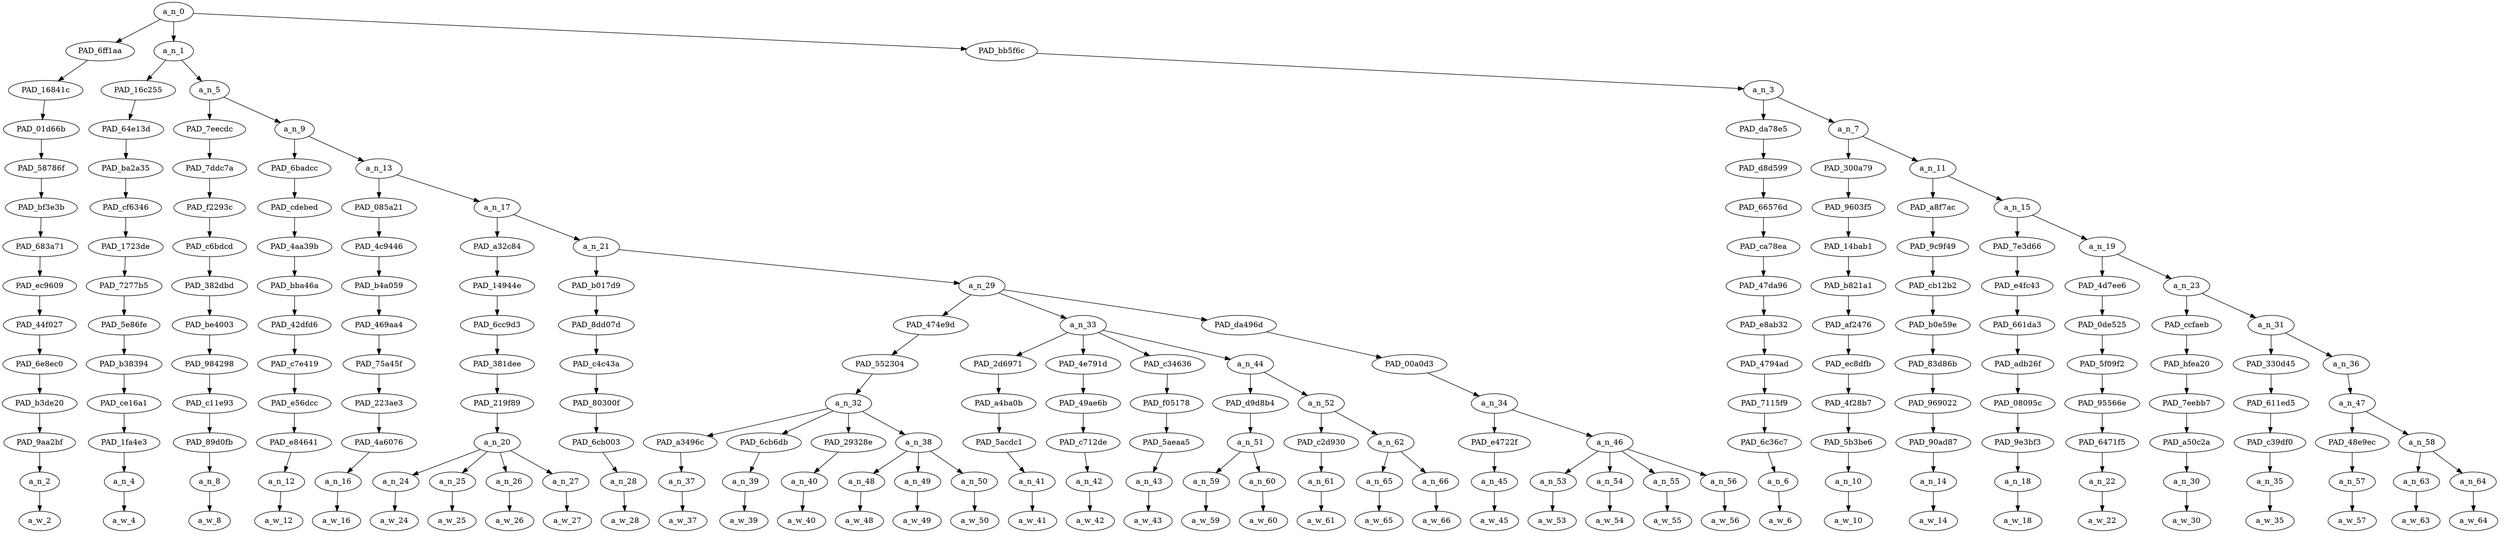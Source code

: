 strict digraph "" {
	a_n_0	[div_dir=1,
		index=0,
		level=13,
		pos="19.75265842013889,13!",
		text_span="[0, 1, 2, 3, 4, 5, 6, 7, 8, 9, 10, 11, 12, 13, 14, 15, 16, 17, 18, 19, 20, 21, 22, 23, 24, 25, 26, 27, 28, 29, 30, 31, 32, 33, 34, \
35, 36, 37, 38]",
		value=1.00000001];
	PAD_6ff1aa	[div_dir=1,
		index=1,
		level=12,
		pos="28.0,12!",
		text_span="[28]",
		value=0.01190801];
	a_n_0 -> PAD_6ff1aa;
	a_n_1	[div_dir=1,
		index=0,
		level=12,
		pos="1.2599283854166667,12!",
		text_span="[0, 1, 2, 3, 4, 5, 6, 7, 8, 9, 10, 11, 12, 13, 14, 15, 16, 17, 18, 19, 20, 21, 22, 23, 24, 25, 26, 27]",
		value=0.72565958];
	a_n_0 -> a_n_1;
	PAD_bb5f6c	[div_dir=1,
		index=2,
		level=12,
		pos="29.998046875,12!",
		text_span="[29, 30, 31, 32, 33, 34, 35, 36, 37, 38]",
		value=0.26211766];
	a_n_0 -> PAD_bb5f6c;
	PAD_16841c	[div_dir=1,
		index=2,
		level=11,
		pos="28.0,11!",
		text_span="[28]",
		value=0.01190801];
	PAD_6ff1aa -> PAD_16841c;
	PAD_01d66b	[div_dir=1,
		index=3,
		level=10,
		pos="28.0,10!",
		text_span="[28]",
		value=0.01190801];
	PAD_16841c -> PAD_01d66b;
	PAD_58786f	[div_dir=1,
		index=4,
		level=9,
		pos="28.0,9!",
		text_span="[28]",
		value=0.01190801];
	PAD_01d66b -> PAD_58786f;
	PAD_bf3e3b	[div_dir=1,
		index=5,
		level=8,
		pos="28.0,8!",
		text_span="[28]",
		value=0.01190801];
	PAD_58786f -> PAD_bf3e3b;
	PAD_683a71	[div_dir=1,
		index=6,
		level=7,
		pos="28.0,7!",
		text_span="[28]",
		value=0.01190801];
	PAD_bf3e3b -> PAD_683a71;
	PAD_ec9609	[div_dir=1,
		index=7,
		level=6,
		pos="28.0,6!",
		text_span="[28]",
		value=0.01190801];
	PAD_683a71 -> PAD_ec9609;
	PAD_44f027	[div_dir=1,
		index=9,
		level=5,
		pos="28.0,5!",
		text_span="[28]",
		value=0.01190801];
	PAD_ec9609 -> PAD_44f027;
	PAD_6e8ec0	[div_dir=1,
		index=12,
		level=4,
		pos="28.0,4!",
		text_span="[28]",
		value=0.01190801];
	PAD_44f027 -> PAD_6e8ec0;
	PAD_b3de20	[div_dir=1,
		index=13,
		level=3,
		pos="28.0,3!",
		text_span="[28]",
		value=0.01190801];
	PAD_6e8ec0 -> PAD_b3de20;
	PAD_9aa2bf	[div_dir=1,
		index=18,
		level=2,
		pos="28.0,2!",
		text_span="[28]",
		value=0.01190801];
	PAD_b3de20 -> PAD_9aa2bf;
	a_n_2	[div_dir=1,
		index=28,
		level=1,
		pos="28.0,1!",
		text_span="[28]",
		value=0.01190801];
	PAD_9aa2bf -> a_n_2;
	a_w_2	[div_dir=0,
		index=28,
		level=0,
		pos="28,0!",
		text_span="[28]",
		value=now];
	a_n_2 -> a_w_2;
	PAD_16c255	[div_dir=1,
		index=0,
		level=11,
		pos="0.0,11!",
		text_span="[0]",
		value=0.02246924];
	a_n_1 -> PAD_16c255;
	a_n_5	[div_dir=1,
		index=1,
		level=11,
		pos="2.5198567708333335,11!",
		text_span="[1, 2, 3, 4, 5, 6, 7, 8, 9, 10, 11, 12, 13, 14, 15, 16, 17, 18, 19, 20, 21, 22, 23, 24, 25, 26, 27]",
		value=0.70299127];
	a_n_1 -> a_n_5;
	PAD_64e13d	[div_dir=1,
		index=0,
		level=10,
		pos="0.0,10!",
		text_span="[0]",
		value=0.02246924];
	PAD_16c255 -> PAD_64e13d;
	PAD_ba2a35	[div_dir=1,
		index=0,
		level=9,
		pos="0.0,9!",
		text_span="[0]",
		value=0.02246924];
	PAD_64e13d -> PAD_ba2a35;
	PAD_cf6346	[div_dir=1,
		index=0,
		level=8,
		pos="0.0,8!",
		text_span="[0]",
		value=0.02246924];
	PAD_ba2a35 -> PAD_cf6346;
	PAD_1723de	[div_dir=1,
		index=0,
		level=7,
		pos="0.0,7!",
		text_span="[0]",
		value=0.02246924];
	PAD_cf6346 -> PAD_1723de;
	PAD_7277b5	[div_dir=1,
		index=0,
		level=6,
		pos="0.0,6!",
		text_span="[0]",
		value=0.02246924];
	PAD_1723de -> PAD_7277b5;
	PAD_5e86fe	[div_dir=1,
		index=0,
		level=5,
		pos="0.0,5!",
		text_span="[0]",
		value=0.02246924];
	PAD_7277b5 -> PAD_5e86fe;
	PAD_b38394	[div_dir=1,
		index=0,
		level=4,
		pos="0.0,4!",
		text_span="[0]",
		value=0.02246924];
	PAD_5e86fe -> PAD_b38394;
	PAD_ce16a1	[div_dir=1,
		index=0,
		level=3,
		pos="0.0,3!",
		text_span="[0]",
		value=0.02246924];
	PAD_b38394 -> PAD_ce16a1;
	PAD_1fa4e3	[div_dir=1,
		index=0,
		level=2,
		pos="0.0,2!",
		text_span="[0]",
		value=0.02246924];
	PAD_ce16a1 -> PAD_1fa4e3;
	a_n_4	[div_dir=1,
		index=0,
		level=1,
		pos="0.0,1!",
		text_span="[0]",
		value=0.02246924];
	PAD_1fa4e3 -> a_n_4;
	a_w_4	[div_dir=0,
		index=0,
		level=0,
		pos="0,0!",
		text_span="[0]",
		value=thanks];
	a_n_4 -> a_w_4;
	PAD_7eecdc	[div_dir=1,
		index=1,
		level=10,
		pos="1.0,10!",
		text_span="[1]",
		value=0.01599977];
	a_n_5 -> PAD_7eecdc;
	a_n_9	[div_dir=1,
		index=2,
		level=10,
		pos="4.039713541666667,10!",
		text_span="[2, 3, 4, 5, 6, 7, 8, 9, 10, 11, 12, 13, 14, 15, 16, 17, 18, 19, 20, 21, 22, 23, 24, 25, 26, 27]",
		value=0.68682245];
	a_n_5 -> a_n_9;
	PAD_7ddc7a	[div_dir=1,
		index=1,
		level=9,
		pos="1.0,9!",
		text_span="[1]",
		value=0.01599977];
	PAD_7eecdc -> PAD_7ddc7a;
	PAD_f2293c	[div_dir=1,
		index=1,
		level=8,
		pos="1.0,8!",
		text_span="[1]",
		value=0.01599977];
	PAD_7ddc7a -> PAD_f2293c;
	PAD_c6bdcd	[div_dir=1,
		index=1,
		level=7,
		pos="1.0,7!",
		text_span="[1]",
		value=0.01599977];
	PAD_f2293c -> PAD_c6bdcd;
	PAD_382dbd	[div_dir=1,
		index=1,
		level=6,
		pos="1.0,6!",
		text_span="[1]",
		value=0.01599977];
	PAD_c6bdcd -> PAD_382dbd;
	PAD_be4003	[div_dir=1,
		index=1,
		level=5,
		pos="1.0,5!",
		text_span="[1]",
		value=0.01599977];
	PAD_382dbd -> PAD_be4003;
	PAD_984298	[div_dir=1,
		index=1,
		level=4,
		pos="1.0,4!",
		text_span="[1]",
		value=0.01599977];
	PAD_be4003 -> PAD_984298;
	PAD_c11e93	[div_dir=1,
		index=1,
		level=3,
		pos="1.0,3!",
		text_span="[1]",
		value=0.01599977];
	PAD_984298 -> PAD_c11e93;
	PAD_89d0fb	[div_dir=1,
		index=1,
		level=2,
		pos="1.0,2!",
		text_span="[1]",
		value=0.01599977];
	PAD_c11e93 -> PAD_89d0fb;
	a_n_8	[div_dir=1,
		index=1,
		level=1,
		pos="1.0,1!",
		text_span="[1]",
		value=0.01599977];
	PAD_89d0fb -> a_n_8;
	a_w_8	[div_dir=0,
		index=1,
		level=0,
		pos="1,0!",
		text_span="[1]",
		value=to];
	a_n_8 -> a_w_8;
	PAD_6badcc	[div_dir=1,
		index=2,
		level=9,
		pos="2.0,9!",
		text_span="[2]",
		value=0.04995999];
	a_n_9 -> PAD_6badcc;
	a_n_13	[div_dir=1,
		index=3,
		level=9,
		pos="6.079427083333334,9!",
		text_span="[3, 4, 5, 6, 7, 8, 9, 10, 11, 12, 13, 14, 15, 16, 17, 18, 19, 20, 21, 22, 23, 24, 25, 26, 27]",
		value=0.63670015];
	a_n_9 -> a_n_13;
	PAD_cdebed	[div_dir=1,
		index=2,
		level=8,
		pos="2.0,8!",
		text_span="[2]",
		value=0.04995999];
	PAD_6badcc -> PAD_cdebed;
	PAD_4aa39b	[div_dir=1,
		index=2,
		level=7,
		pos="2.0,7!",
		text_span="[2]",
		value=0.04995999];
	PAD_cdebed -> PAD_4aa39b;
	PAD_bba46a	[div_dir=1,
		index=2,
		level=6,
		pos="2.0,6!",
		text_span="[2]",
		value=0.04995999];
	PAD_4aa39b -> PAD_bba46a;
	PAD_42dfd6	[div_dir=1,
		index=2,
		level=5,
		pos="2.0,5!",
		text_span="[2]",
		value=0.04995999];
	PAD_bba46a -> PAD_42dfd6;
	PAD_c7e419	[div_dir=1,
		index=2,
		level=4,
		pos="2.0,4!",
		text_span="[2]",
		value=0.04995999];
	PAD_42dfd6 -> PAD_c7e419;
	PAD_e56dcc	[div_dir=1,
		index=2,
		level=3,
		pos="2.0,3!",
		text_span="[2]",
		value=0.04995999];
	PAD_c7e419 -> PAD_e56dcc;
	PAD_e84641	[div_dir=1,
		index=2,
		level=2,
		pos="2.0,2!",
		text_span="[2]",
		value=0.04995999];
	PAD_e56dcc -> PAD_e84641;
	a_n_12	[div_dir=1,
		index=2,
		level=1,
		pos="2.0,1!",
		text_span="[2]",
		value=0.04995999];
	PAD_e84641 -> a_n_12;
	a_w_12	[div_dir=0,
		index=2,
		level=0,
		pos="2,0!",
		text_span="[2]",
		value=retard];
	a_n_12 -> a_w_12;
	PAD_085a21	[div_dir=-1,
		index=3,
		level=8,
		pos="3.0,8!",
		text_span="[3]",
		value=0.02267283];
	a_n_13 -> PAD_085a21;
	a_n_17	[div_dir=1,
		index=4,
		level=8,
		pos="9.158854166666668,8!",
		text_span="[4, 5, 6, 7, 8, 9, 10, 11, 12, 13, 14, 15, 16, 17, 18, 19, 20, 21, 22, 23, 24, 25, 26, 27]",
		value=0.61386813];
	a_n_13 -> a_n_17;
	PAD_4c9446	[div_dir=-1,
		index=3,
		level=7,
		pos="3.0,7!",
		text_span="[3]",
		value=0.02267283];
	PAD_085a21 -> PAD_4c9446;
	PAD_b4a059	[div_dir=-1,
		index=3,
		level=6,
		pos="3.0,6!",
		text_span="[3]",
		value=0.02267283];
	PAD_4c9446 -> PAD_b4a059;
	PAD_469aa4	[div_dir=-1,
		index=3,
		level=5,
		pos="3.0,5!",
		text_span="[3]",
		value=0.02267283];
	PAD_b4a059 -> PAD_469aa4;
	PAD_75a45f	[div_dir=-1,
		index=3,
		level=4,
		pos="3.0,4!",
		text_span="[3]",
		value=0.02267283];
	PAD_469aa4 -> PAD_75a45f;
	PAD_223ae3	[div_dir=-1,
		index=3,
		level=3,
		pos="3.0,3!",
		text_span="[3]",
		value=0.02267283];
	PAD_75a45f -> PAD_223ae3;
	PAD_4a6076	[div_dir=-1,
		index=3,
		level=2,
		pos="3.0,2!",
		text_span="[3]",
		value=0.02267283];
	PAD_223ae3 -> PAD_4a6076;
	a_n_16	[div_dir=-1,
		index=3,
		level=1,
		pos="3.0,1!",
		text_span="[3]",
		value=0.02267283];
	PAD_4a6076 -> a_n_16;
	a_w_16	[div_dir=0,
		index=3,
		level=0,
		pos="3,0!",
		text_span="[3]",
		value=attempting];
	a_n_16 -> a_w_16;
	PAD_a32c84	[div_dir=1,
		index=4,
		level=7,
		pos="5.5,7!",
		text_span="[4, 5, 6, 7]",
		value=0.19923469];
	a_n_17 -> PAD_a32c84;
	a_n_21	[div_dir=1,
		index=5,
		level=7,
		pos="12.817708333333334,7!",
		text_span="[8, 9, 10, 11, 12, 13, 14, 15, 16, 17, 18, 19, 20, 21, 22, 23, 24, 25, 26, 27]",
		value=0.41447282];
	a_n_17 -> a_n_21;
	PAD_14944e	[div_dir=1,
		index=4,
		level=6,
		pos="5.5,6!",
		text_span="[4, 5, 6, 7]",
		value=0.19923469];
	PAD_a32c84 -> PAD_14944e;
	PAD_6cc9d3	[div_dir=1,
		index=4,
		level=5,
		pos="5.5,5!",
		text_span="[4, 5, 6, 7]",
		value=0.19923469];
	PAD_14944e -> PAD_6cc9d3;
	PAD_381dee	[div_dir=1,
		index=4,
		level=4,
		pos="5.5,4!",
		text_span="[4, 5, 6, 7]",
		value=0.19923469];
	PAD_6cc9d3 -> PAD_381dee;
	PAD_219f89	[div_dir=1,
		index=4,
		level=3,
		pos="5.5,3!",
		text_span="[4, 5, 6, 7]",
		value=0.19923469];
	PAD_381dee -> PAD_219f89;
	a_n_20	[div_dir=1,
		index=4,
		level=2,
		pos="5.5,2!",
		text_span="[4, 5, 6, 7]",
		value=0.19923469];
	PAD_219f89 -> a_n_20;
	a_n_24	[div_dir=-1,
		index=4,
		level=1,
		pos="4.0,1!",
		text_span="[4]",
		value=0.04478332];
	a_n_20 -> a_n_24;
	a_n_25	[div_dir=1,
		index=5,
		level=1,
		pos="5.0,1!",
		text_span="[5]",
		value=0.10335981];
	a_n_20 -> a_n_25;
	a_n_26	[div_dir=1,
		index=6,
		level=1,
		pos="6.0,1!",
		text_span="[6]",
		value=0.02937156];
	a_n_20 -> a_n_26;
	a_n_27	[div_dir=-1,
		index=7,
		level=1,
		pos="7.0,1!",
		text_span="[7]",
		value=0.02141481];
	a_n_20 -> a_n_27;
	a_w_24	[div_dir=0,
		index=4,
		level=0,
		pos="4,0!",
		text_span="[4]",
		value=poetry];
	a_n_24 -> a_w_24;
	a_w_25	[div_dir=0,
		index=5,
		level=0,
		pos="5,0!",
		text_span="[5]",
		value=nigger];
	a_n_25 -> a_w_25;
	a_w_26	[div_dir=0,
		index=6,
		level=0,
		pos="6,0!",
		text_span="[6]",
		value=rick];
	a_n_26 -> a_w_26;
	a_w_27	[div_dir=0,
		index=7,
		level=0,
		pos="7,0!",
		text_span="[7]",
		value=ross];
	a_n_27 -> a_w_27;
	PAD_b017d9	[div_dir=1,
		index=5,
		level=6,
		pos="8.0,6!",
		text_span="[8]",
		value=0.01799417];
	a_n_21 -> PAD_b017d9;
	a_n_29	[div_dir=1,
		index=6,
		level=6,
		pos="17.635416666666668,6!",
		text_span="[9, 10, 11, 12, 13, 14, 15, 16, 17, 18, 19, 20, 21, 22, 23, 24, 25, 26, 27]",
		value=0.39642106];
	a_n_21 -> a_n_29;
	PAD_8dd07d	[div_dir=1,
		index=5,
		level=5,
		pos="8.0,5!",
		text_span="[8]",
		value=0.01799417];
	PAD_b017d9 -> PAD_8dd07d;
	PAD_c4c43a	[div_dir=1,
		index=5,
		level=4,
		pos="8.0,4!",
		text_span="[8]",
		value=0.01799417];
	PAD_8dd07d -> PAD_c4c43a;
	PAD_80300f	[div_dir=1,
		index=5,
		level=3,
		pos="8.0,3!",
		text_span="[8]",
		value=0.01799417];
	PAD_c4c43a -> PAD_80300f;
	PAD_6cb003	[div_dir=1,
		index=5,
		level=2,
		pos="8.0,2!",
		text_span="[8]",
		value=0.01799417];
	PAD_80300f -> PAD_6cb003;
	a_n_28	[div_dir=1,
		index=8,
		level=1,
		pos="8.0,1!",
		text_span="[8]",
		value=0.01799417];
	PAD_6cb003 -> a_n_28;
	a_w_28	[div_dir=0,
		index=8,
		level=0,
		pos="8,0!",
		text_span="[8]",
		value=filming];
	a_n_28 -> a_w_28;
	PAD_474e9d	[div_dir=-1,
		index=6,
		level=5,
		pos="11.75,5!",
		text_span="[9, 10, 11, 12, 13, 14]",
		value=0.16046952];
	a_n_29 -> PAD_474e9d;
	a_n_33	[div_dir=1,
		index=7,
		level=5,
		pos="16.90625,5!",
		text_span="[15, 16, 17, 18, 19, 20, 21, 22]",
		value=0.12435659];
	a_n_29 -> a_n_33;
	PAD_da496d	[div_dir=1,
		index=8,
		level=5,
		pos="24.25,5!",
		text_span="[23, 24, 25, 26, 27]",
		value=0.11154148];
	a_n_29 -> PAD_da496d;
	PAD_552304	[div_dir=-1,
		index=6,
		level=4,
		pos="11.75,4!",
		text_span="[9, 10, 11, 12, 13, 14]",
		value=0.16046952];
	PAD_474e9d -> PAD_552304;
	a_n_32	[div_dir=-1,
		index=6,
		level=3,
		pos="11.75,3!",
		text_span="[9, 10, 11, 12, 13, 14]",
		value=0.16046952];
	PAD_552304 -> a_n_32;
	PAD_a3496c	[div_dir=1,
		index=6,
		level=2,
		pos="9.0,2!",
		text_span="[9]",
		value=0.01306086];
	a_n_32 -> PAD_a3496c;
	PAD_6cb6db	[div_dir=1,
		index=8,
		level=2,
		pos="13.0,2!",
		text_span="[13]",
		value=0.01682547];
	a_n_32 -> PAD_6cb6db;
	PAD_29328e	[div_dir=1,
		index=9,
		level=2,
		pos="14.0,2!",
		text_span="[14]",
		value=0.01755633];
	a_n_32 -> PAD_29328e;
	a_n_38	[div_dir=-1,
		index=7,
		level=2,
		pos="11.0,2!",
		text_span="[10, 11, 12]",
		value=0.11302209];
	a_n_32 -> a_n_38;
	a_n_37	[div_dir=1,
		index=9,
		level=1,
		pos="9.0,1!",
		text_span="[9]",
		value=0.01306086];
	PAD_a3496c -> a_n_37;
	a_w_37	[div_dir=0,
		index=9,
		level=0,
		pos="9,0!",
		text_span="[9]",
		value=his];
	a_n_37 -> a_w_37;
	a_n_39	[div_dir=1,
		index=13,
		level=1,
		pos="13.0,1!",
		text_span="[13]",
		value=0.01682547];
	PAD_6cb6db -> a_n_39;
	a_w_39	[div_dir=0,
		index=13,
		level=0,
		pos="13,0!",
		text_span="[13]",
		value=laden];
	a_n_39 -> a_w_39;
	a_n_40	[div_dir=1,
		index=14,
		level=1,
		pos="14.0,1!",
		text_span="[14]",
		value=0.01755633];
	PAD_29328e -> a_n_40;
	a_w_40	[div_dir=0,
		index=14,
		level=0,
		pos="14,0!",
		text_span="[14]",
		value=video];
	a_n_40 -> a_w_40;
	a_n_48	[div_dir=1,
		index=10,
		level=1,
		pos="10.0,1!",
		text_span="[10]",
		value=0.05889462];
	a_n_38 -> a_n_48;
	a_n_49	[div_dir=-1,
		index=11,
		level=1,
		pos="11.0,1!",
		text_span="[11]",
		value=0.01167100];
	a_n_38 -> a_n_49;
	a_n_50	[div_dir=-1,
		index=12,
		level=1,
		pos="12.0,1!",
		text_span="[12]",
		value=0.04243301];
	a_n_38 -> a_n_50;
	a_w_48	[div_dir=0,
		index=10,
		level=0,
		pos="10,0!",
		text_span="[10]",
		value=blasphemous];
	a_n_48 -> a_w_48;
	a_w_49	[div_dir=0,
		index=11,
		level=0,
		pos="11,0!",
		text_span="[11]",
		value=and];
	a_n_49 -> a_w_49;
	a_w_50	[div_dir=0,
		index=12,
		level=0,
		pos="12,0!",
		text_span="[12]",
		value=expletive];
	a_n_50 -> a_w_50;
	PAD_2d6971	[div_dir=1,
		index=7,
		level=4,
		pos="15.0,4!",
		text_span="[15]",
		value=0.01158010];
	a_n_33 -> PAD_2d6971;
	PAD_4e791d	[div_dir=-1,
		index=8,
		level=4,
		pos="16.0,4!",
		text_span="[16]",
		value=0.01093820];
	a_n_33 -> PAD_4e791d;
	PAD_c34636	[div_dir=1,
		index=9,
		level=4,
		pos="17.0,4!",
		text_span="[17]",
		value=0.01061844];
	a_n_33 -> PAD_c34636;
	a_n_44	[div_dir=1,
		index=10,
		level=4,
		pos="19.625,4!",
		text_span="[18, 19, 20, 21, 22]",
		value=0.09115131];
	a_n_33 -> a_n_44;
	PAD_a4ba0b	[div_dir=1,
		index=7,
		level=3,
		pos="15.0,3!",
		text_span="[15]",
		value=0.01158010];
	PAD_2d6971 -> PAD_a4ba0b;
	PAD_5acdc1	[div_dir=1,
		index=10,
		level=2,
		pos="15.0,2!",
		text_span="[15]",
		value=0.01158010];
	PAD_a4ba0b -> PAD_5acdc1;
	a_n_41	[div_dir=1,
		index=15,
		level=1,
		pos="15.0,1!",
		text_span="[15]",
		value=0.01158010];
	PAD_5acdc1 -> a_n_41;
	a_w_41	[div_dir=0,
		index=15,
		level=0,
		pos="15,0!",
		text_span="[15]",
		value=in];
	a_n_41 -> a_w_41;
	PAD_49ae6b	[div_dir=-1,
		index=8,
		level=3,
		pos="16.0,3!",
		text_span="[16]",
		value=0.01093820];
	PAD_4e791d -> PAD_49ae6b;
	PAD_c712de	[div_dir=-1,
		index=11,
		level=2,
		pos="16.0,2!",
		text_span="[16]",
		value=0.01093820];
	PAD_49ae6b -> PAD_c712de;
	a_n_42	[div_dir=-1,
		index=16,
		level=1,
		pos="16.0,1!",
		text_span="[16]",
		value=0.01093820];
	PAD_c712de -> a_n_42;
	a_w_42	[div_dir=0,
		index=16,
		level=0,
		pos="16,0!",
		text_span="[16]",
		value=and1];
	a_n_42 -> a_w_42;
	PAD_f05178	[div_dir=1,
		index=9,
		level=3,
		pos="17.0,3!",
		text_span="[17]",
		value=0.01061844];
	PAD_c34636 -> PAD_f05178;
	PAD_5aeaa5	[div_dir=1,
		index=12,
		level=2,
		pos="17.0,2!",
		text_span="[17]",
		value=0.01061844];
	PAD_f05178 -> PAD_5aeaa5;
	a_n_43	[div_dir=1,
		index=17,
		level=1,
		pos="17.0,1!",
		text_span="[17]",
		value=0.01061844];
	PAD_5aeaa5 -> a_n_43;
	a_w_43	[div_dir=0,
		index=17,
		level=0,
		pos="17,0!",
		text_span="[17]",
		value=around];
	a_n_43 -> a_w_43;
	PAD_d9d8b4	[div_dir=1,
		index=10,
		level=3,
		pos="18.5,3!",
		text_span="[18, 19]",
		value=0.02614812];
	a_n_44 -> PAD_d9d8b4;
	a_n_52	[div_dir=1,
		index=11,
		level=3,
		pos="20.75,3!",
		text_span="[20, 21, 22]",
		value=0.06492781];
	a_n_44 -> a_n_52;
	a_n_51	[div_dir=1,
		index=13,
		level=2,
		pos="18.5,2!",
		text_span="[18, 19]",
		value=0.02614812];
	PAD_d9d8b4 -> a_n_51;
	a_n_59	[div_dir=1,
		index=18,
		level=1,
		pos="18.0,1!",
		text_span="[18]",
		value=0.01098497];
	a_n_51 -> a_n_59;
	a_n_60	[div_dir=1,
		index=19,
		level=1,
		pos="19.0,1!",
		text_span="[19]",
		value=0.01504605];
	a_n_51 -> a_n_60;
	a_w_59	[div_dir=0,
		index=18,
		level=0,
		pos="18,0!",
		text_span="[18]",
		value=the];
	a_n_59 -> a_w_59;
	a_w_60	[div_dir=0,
		index=19,
		level=0,
		pos="19,0!",
		text_span="[19]",
		value=church];
	a_n_60 -> a_w_60;
	PAD_c2d930	[div_dir=-1,
		index=14,
		level=2,
		pos="20.0,2!",
		text_span="[20]",
		value=0.01006485];
	a_n_52 -> PAD_c2d930;
	a_n_62	[div_dir=1,
		index=15,
		level=2,
		pos="21.5,2!",
		text_span="[21, 22]",
		value=0.05484125];
	a_n_52 -> a_n_62;
	a_n_61	[div_dir=-1,
		index=20,
		level=1,
		pos="20.0,1!",
		text_span="[20]",
		value=0.01006485];
	PAD_c2d930 -> a_n_61;
	a_w_61	[div_dir=0,
		index=20,
		level=0,
		pos="20,0!",
		text_span="[20]",
		value=of];
	a_n_61 -> a_w_61;
	a_n_65	[div_dir=1,
		index=21,
		level=1,
		pos="21.0,1!",
		text_span="[21]",
		value=0.01183251];
	a_n_62 -> a_n_65;
	a_n_66	[div_dir=1,
		index=22,
		level=1,
		pos="22.0,1!",
		text_span="[22]",
		value=0.04298332];
	a_n_62 -> a_n_66;
	a_w_65	[div_dir=0,
		index=21,
		level=0,
		pos="21,0!",
		text_span="[21]",
		value=saint];
	a_n_65 -> a_w_65;
	a_w_66	[div_dir=0,
		index=22,
		level=0,
		pos="22,0!",
		text_span="[22]",
		value=evstratios];
	a_n_66 -> a_w_66;
	PAD_00a0d3	[div_dir=1,
		index=11,
		level=4,
		pos="24.25,4!",
		text_span="[23, 24, 25, 26, 27]",
		value=0.11154148];
	PAD_da496d -> PAD_00a0d3;
	a_n_34	[div_dir=1,
		index=12,
		level=3,
		pos="24.25,3!",
		text_span="[23, 24, 25, 26, 27]",
		value=0.11154148];
	PAD_00a0d3 -> a_n_34;
	PAD_e4722f	[div_dir=1,
		index=16,
		level=2,
		pos="23.0,2!",
		text_span="[23]",
		value=0.00994300];
	a_n_34 -> PAD_e4722f;
	a_n_46	[div_dir=1,
		index=17,
		level=2,
		pos="25.5,2!",
		text_span="[24, 25, 26, 27]",
		value=0.10156767];
	a_n_34 -> a_n_46;
	a_n_45	[div_dir=1,
		index=23,
		level=1,
		pos="23.0,1!",
		text_span="[23]",
		value=0.00994300];
	PAD_e4722f -> a_n_45;
	a_w_45	[div_dir=0,
		index=23,
		level=0,
		pos="23,0!",
		text_span="[23]",
		value=in1];
	a_n_45 -> a_w_45;
	a_n_53	[div_dir=-1,
		index=24,
		level=1,
		pos="24.0,1!",
		text_span="[24]",
		value=0.04949395];
	a_n_46 -> a_n_53;
	a_n_54	[div_dir=1,
		index=25,
		level=1,
		pos="25.0,1!",
		text_span="[25]",
		value=0.02352584];
	a_n_46 -> a_n_54;
	a_n_55	[div_dir=1,
		index=26,
		level=1,
		pos="26.0,1!",
		text_span="[26]",
		value=0.01371987];
	a_n_46 -> a_n_55;
	a_n_56	[div_dir=1,
		index=27,
		level=1,
		pos="27.0,1!",
		text_span="[27]",
		value=0.01479908];
	a_n_46 -> a_n_56;
	a_w_53	[div_dir=0,
		index=24,
		level=0,
		pos="24,0!",
		text_span="[24]",
		value=vourvourou];
	a_n_53 -> a_w_53;
	a_w_54	[div_dir=0,
		index=25,
		level=0,
		pos="25,0!",
		text_span="[25]",
		value=thira];
	a_n_54 -> a_w_54;
	a_w_55	[div_dir=0,
		index=26,
		level=0,
		pos="26,0!",
		text_span="[26]",
		value=greek];
	a_n_55 -> a_w_55;
	a_w_56	[div_dir=0,
		index=27,
		level=0,
		pos="27,0!",
		text_span="[27]",
		value=orthodox];
	a_n_56 -> a_w_56;
	a_n_3	[div_dir=1,
		index=3,
		level=11,
		pos="29.998046875,11!",
		text_span="[29, 30, 31, 32, 33, 34, 35, 36, 37, 38]",
		value=0.26211766];
	PAD_bb5f6c -> a_n_3;
	PAD_da78e5	[div_dir=1,
		index=4,
		level=10,
		pos="29.0,10!",
		text_span="[29]",
		value=0.01284678];
	a_n_3 -> PAD_da78e5;
	a_n_7	[div_dir=1,
		index=5,
		level=10,
		pos="30.99609375,10!",
		text_span="[30, 31, 32, 33, 34, 35, 36, 37, 38]",
		value=0.24897764];
	a_n_3 -> a_n_7;
	PAD_d8d599	[div_dir=1,
		index=5,
		level=9,
		pos="29.0,9!",
		text_span="[29]",
		value=0.01284678];
	PAD_da78e5 -> PAD_d8d599;
	PAD_66576d	[div_dir=1,
		index=6,
		level=8,
		pos="29.0,8!",
		text_span="[29]",
		value=0.01284678];
	PAD_d8d599 -> PAD_66576d;
	PAD_ca78ea	[div_dir=1,
		index=7,
		level=7,
		pos="29.0,7!",
		text_span="[29]",
		value=0.01284678];
	PAD_66576d -> PAD_ca78ea;
	PAD_47da96	[div_dir=1,
		index=8,
		level=6,
		pos="29.0,6!",
		text_span="[29]",
		value=0.01284678];
	PAD_ca78ea -> PAD_47da96;
	PAD_e8ab32	[div_dir=1,
		index=10,
		level=5,
		pos="29.0,5!",
		text_span="[29]",
		value=0.01284678];
	PAD_47da96 -> PAD_e8ab32;
	PAD_4794ad	[div_dir=1,
		index=13,
		level=4,
		pos="29.0,4!",
		text_span="[29]",
		value=0.01284678];
	PAD_e8ab32 -> PAD_4794ad;
	PAD_7115f9	[div_dir=1,
		index=14,
		level=3,
		pos="29.0,3!",
		text_span="[29]",
		value=0.01284678];
	PAD_4794ad -> PAD_7115f9;
	PAD_6c36c7	[div_dir=1,
		index=19,
		level=2,
		pos="29.0,2!",
		text_span="[29]",
		value=0.01284678];
	PAD_7115f9 -> PAD_6c36c7;
	a_n_6	[div_dir=1,
		index=29,
		level=1,
		pos="29.0,1!",
		text_span="[29]",
		value=0.01284678];
	PAD_6c36c7 -> a_n_6;
	a_w_6	[div_dir=0,
		index=29,
		level=0,
		pos="29,0!",
		text_span="[29]",
		value=understand];
	a_n_6 -> a_w_6;
	PAD_300a79	[div_dir=1,
		index=6,
		level=9,
		pos="30.0,9!",
		text_span="[30]",
		value=0.01051514];
	a_n_7 -> PAD_300a79;
	a_n_11	[div_dir=1,
		index=7,
		level=9,
		pos="31.9921875,9!",
		text_span="[31, 32, 33, 34, 35, 36, 37, 38]",
		value=0.23817553];
	a_n_7 -> a_n_11;
	PAD_9603f5	[div_dir=1,
		index=7,
		level=8,
		pos="30.0,8!",
		text_span="[30]",
		value=0.01051514];
	PAD_300a79 -> PAD_9603f5;
	PAD_14bab1	[div_dir=1,
		index=8,
		level=7,
		pos="30.0,7!",
		text_span="[30]",
		value=0.01051514];
	PAD_9603f5 -> PAD_14bab1;
	PAD_b821a1	[div_dir=1,
		index=9,
		level=6,
		pos="30.0,6!",
		text_span="[30]",
		value=0.01051514];
	PAD_14bab1 -> PAD_b821a1;
	PAD_af2476	[div_dir=1,
		index=11,
		level=5,
		pos="30.0,5!",
		text_span="[30]",
		value=0.01051514];
	PAD_b821a1 -> PAD_af2476;
	PAD_ec8dfb	[div_dir=1,
		index=14,
		level=4,
		pos="30.0,4!",
		text_span="[30]",
		value=0.01051514];
	PAD_af2476 -> PAD_ec8dfb;
	PAD_4f28b7	[div_dir=1,
		index=15,
		level=3,
		pos="30.0,3!",
		text_span="[30]",
		value=0.01051514];
	PAD_ec8dfb -> PAD_4f28b7;
	PAD_5b3be6	[div_dir=1,
		index=20,
		level=2,
		pos="30.0,2!",
		text_span="[30]",
		value=0.01051514];
	PAD_4f28b7 -> PAD_5b3be6;
	a_n_10	[div_dir=1,
		index=30,
		level=1,
		pos="30.0,1!",
		text_span="[30]",
		value=0.01051514];
	PAD_5b3be6 -> a_n_10;
	a_w_10	[div_dir=0,
		index=30,
		level=0,
		pos="30,0!",
		text_span="[30]",
		value=what];
	a_n_10 -> a_w_10;
	PAD_a8f7ac	[div_dir=1,
		index=8,
		level=8,
		pos="31.0,8!",
		text_span="[31]",
		value=0.01119076];
	a_n_11 -> PAD_a8f7ac;
	a_n_15	[div_dir=1,
		index=9,
		level=8,
		pos="32.984375,8!",
		text_span="[32, 33, 34, 35, 36, 37, 38]",
		value=0.22668488];
	a_n_11 -> a_n_15;
	PAD_9c9f49	[div_dir=1,
		index=9,
		level=7,
		pos="31.0,7!",
		text_span="[31]",
		value=0.01119076];
	PAD_a8f7ac -> PAD_9c9f49;
	PAD_cb12b2	[div_dir=1,
		index=10,
		level=6,
		pos="31.0,6!",
		text_span="[31]",
		value=0.01119076];
	PAD_9c9f49 -> PAD_cb12b2;
	PAD_b0e59e	[div_dir=1,
		index=12,
		level=5,
		pos="31.0,5!",
		text_span="[31]",
		value=0.01119076];
	PAD_cb12b2 -> PAD_b0e59e;
	PAD_83d86b	[div_dir=1,
		index=15,
		level=4,
		pos="31.0,4!",
		text_span="[31]",
		value=0.01119076];
	PAD_b0e59e -> PAD_83d86b;
	PAD_969022	[div_dir=1,
		index=16,
		level=3,
		pos="31.0,3!",
		text_span="[31]",
		value=0.01119076];
	PAD_83d86b -> PAD_969022;
	PAD_90ad87	[div_dir=1,
		index=21,
		level=2,
		pos="31.0,2!",
		text_span="[31]",
		value=0.01119076];
	PAD_969022 -> PAD_90ad87;
	a_n_14	[div_dir=1,
		index=31,
		level=1,
		pos="31.0,1!",
		text_span="[31]",
		value=0.01119076];
	PAD_90ad87 -> a_n_14;
	a_w_14	[div_dir=0,
		index=31,
		level=0,
		pos="31,0!",
		text_span="[31]",
		value=i];
	a_n_14 -> a_w_14;
	PAD_7e3d66	[div_dir=1,
		index=10,
		level=7,
		pos="32.0,7!",
		text_span="[32]",
		value=0.01119274];
	a_n_15 -> PAD_7e3d66;
	a_n_19	[div_dir=1,
		index=11,
		level=7,
		pos="33.96875,7!",
		text_span="[33, 34, 35, 36, 37, 38]",
		value=0.21519827];
	a_n_15 -> a_n_19;
	PAD_e4fc43	[div_dir=1,
		index=11,
		level=6,
		pos="32.0,6!",
		text_span="[32]",
		value=0.01119274];
	PAD_7e3d66 -> PAD_e4fc43;
	PAD_661da3	[div_dir=1,
		index=13,
		level=5,
		pos="32.0,5!",
		text_span="[32]",
		value=0.01119274];
	PAD_e4fc43 -> PAD_661da3;
	PAD_adb26f	[div_dir=1,
		index=16,
		level=4,
		pos="32.0,4!",
		text_span="[32]",
		value=0.01119274];
	PAD_661da3 -> PAD_adb26f;
	PAD_08095c	[div_dir=1,
		index=17,
		level=3,
		pos="32.0,3!",
		text_span="[32]",
		value=0.01119274];
	PAD_adb26f -> PAD_08095c;
	PAD_9e3bf3	[div_dir=1,
		index=22,
		level=2,
		pos="32.0,2!",
		text_span="[32]",
		value=0.01119274];
	PAD_08095c -> PAD_9e3bf3;
	a_n_18	[div_dir=1,
		index=32,
		level=1,
		pos="32.0,1!",
		text_span="[32]",
		value=0.01119274];
	PAD_9e3bf3 -> a_n_18;
	a_w_18	[div_dir=0,
		index=32,
		level=0,
		pos="32,0!",
		text_span="[32]",
		value=mean];
	a_n_18 -> a_w_18;
	PAD_4d7ee6	[div_dir=1,
		index=12,
		level=6,
		pos="33.0,6!",
		text_span="[33]",
		value=0.01054806];
	a_n_19 -> PAD_4d7ee6;
	a_n_23	[div_dir=1,
		index=13,
		level=6,
		pos="34.9375,6!",
		text_span="[34, 35, 36, 37, 38]",
		value=0.20434262];
	a_n_19 -> a_n_23;
	PAD_0de525	[div_dir=1,
		index=14,
		level=5,
		pos="33.0,5!",
		text_span="[33]",
		value=0.01054806];
	PAD_4d7ee6 -> PAD_0de525;
	PAD_5f09f2	[div_dir=1,
		index=17,
		level=4,
		pos="33.0,4!",
		text_span="[33]",
		value=0.01054806];
	PAD_0de525 -> PAD_5f09f2;
	PAD_95566e	[div_dir=1,
		index=18,
		level=3,
		pos="33.0,3!",
		text_span="[33]",
		value=0.01054806];
	PAD_5f09f2 -> PAD_95566e;
	PAD_6471f5	[div_dir=1,
		index=23,
		level=2,
		pos="33.0,2!",
		text_span="[33]",
		value=0.01054806];
	PAD_95566e -> PAD_6471f5;
	a_n_22	[div_dir=1,
		index=33,
		level=1,
		pos="33.0,1!",
		text_span="[33]",
		value=0.01054806];
	PAD_6471f5 -> a_n_22;
	a_w_22	[div_dir=0,
		index=33,
		level=0,
		pos="33,0!",
		text_span="[33]",
		value=when];
	a_n_22 -> a_w_22;
	PAD_ccfaeb	[div_dir=1,
		index=15,
		level=5,
		pos="34.0,5!",
		text_span="[34]",
		value=0.01403300];
	a_n_23 -> PAD_ccfaeb;
	a_n_31	[div_dir=1,
		index=16,
		level=5,
		pos="35.875,5!",
		text_span="[35, 36, 37, 38]",
		value=0.18998212];
	a_n_23 -> a_n_31;
	PAD_bfea20	[div_dir=1,
		index=18,
		level=4,
		pos="34.0,4!",
		text_span="[34]",
		value=0.01403300];
	PAD_ccfaeb -> PAD_bfea20;
	PAD_7eebb7	[div_dir=1,
		index=19,
		level=3,
		pos="34.0,3!",
		text_span="[34]",
		value=0.01403300];
	PAD_bfea20 -> PAD_7eebb7;
	PAD_a50c2a	[div_dir=1,
		index=24,
		level=2,
		pos="34.0,2!",
		text_span="[34]",
		value=0.01403300];
	PAD_7eebb7 -> PAD_a50c2a;
	a_n_30	[div_dir=1,
		index=34,
		level=1,
		pos="34.0,1!",
		text_span="[34]",
		value=0.01403300];
	PAD_a50c2a -> a_n_30;
	a_w_30	[div_dir=0,
		index=34,
		level=0,
		pos="34,0!",
		text_span="[34]",
		value=i1];
	a_n_30 -> a_w_30;
	PAD_330d45	[div_dir=-1,
		index=19,
		level=4,
		pos="35.0,4!",
		text_span="[35]",
		value=0.01949939];
	a_n_31 -> PAD_330d45;
	a_n_36	[div_dir=1,
		index=20,
		level=4,
		pos="36.75,4!",
		text_span="[36, 37, 38]",
		value=0.17013969];
	a_n_31 -> a_n_36;
	PAD_611ed5	[div_dir=-1,
		index=20,
		level=3,
		pos="35.0,3!",
		text_span="[35]",
		value=0.01949939];
	PAD_330d45 -> PAD_611ed5;
	PAD_c39df0	[div_dir=-1,
		index=25,
		level=2,
		pos="35.0,2!",
		text_span="[35]",
		value=0.01949939];
	PAD_611ed5 -> PAD_c39df0;
	a_n_35	[div_dir=-1,
		index=35,
		level=1,
		pos="35.0,1!",
		text_span="[35]",
		value=0.01949939];
	PAD_c39df0 -> a_n_35;
	a_w_35	[div_dir=0,
		index=35,
		level=0,
		pos="35,0!",
		text_span="[35]",
		value=state];
	a_n_35 -> a_w_35;
	a_n_47	[div_dir=1,
		index=21,
		level=3,
		pos="36.75,3!",
		text_span="[36, 37, 38]",
		value=0.16973230];
	a_n_36 -> a_n_47;
	PAD_48e9ec	[div_dir=1,
		index=26,
		level=2,
		pos="36.0,2!",
		text_span="[36]",
		value=0.12322356];
	a_n_47 -> PAD_48e9ec;
	a_n_58	[div_dir=1,
		index=27,
		level=2,
		pos="37.5,2!",
		text_span="[37, 38]",
		value=0.04610136];
	a_n_47 -> a_n_58;
	a_n_57	[div_dir=1,
		index=36,
		level=1,
		pos="36.0,1!",
		text_span="[36]",
		value=0.12322356];
	PAD_48e9ec -> a_n_57;
	a_w_57	[div_dir=0,
		index=36,
		level=0,
		pos="36,0!",
		text_span="[36]",
		value=niggers];
	a_n_57 -> a_w_57;
	a_n_63	[div_dir=-1,
		index=37,
		level=1,
		pos="37.0,1!",
		text_span="[37]",
		value=0.01605232];
	a_n_58 -> a_n_63;
	a_n_64	[div_dir=1,
		index=38,
		level=1,
		pos="38.0,1!",
		text_span="[38]",
		value=0.02992153];
	a_n_58 -> a_n_64;
	a_w_63	[div_dir=0,
		index=37,
		level=0,
		pos="37,0!",
		text_span="[37]",
		value=are];
	a_n_63 -> a_w_63;
	a_w_64	[div_dir=0,
		index=38,
		level=0,
		pos="38,0!",
		text_span="[38]",
		value=shit];
	a_n_64 -> a_w_64;
}
